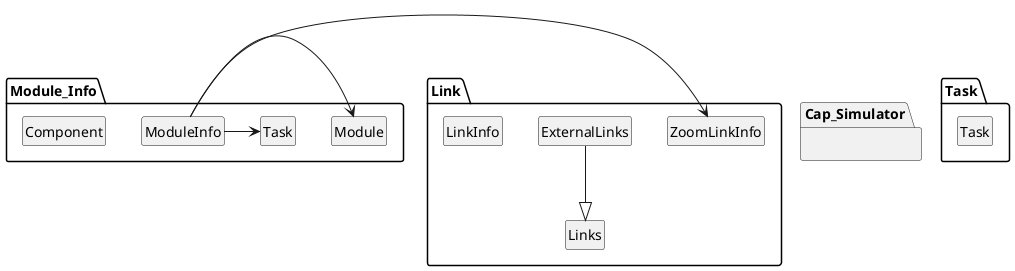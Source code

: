 @startuml
hide members
hide circle

package Cap_Simulator {

}

package Task {
    Class Task
}

package Link {
  Class ExternalLinks
  Class LinkInfo
  Class Links
  Class ZoomLinkInfo

ExternalLinks --|> Links
}

package Module_Info {
    Class ModuleInfo
    Class Module
    Class Component

    ModuleInfo -> Module
    ModuleInfo -> Task
    ModuleInfo -> ZoomLinkInfo
}


@enduml